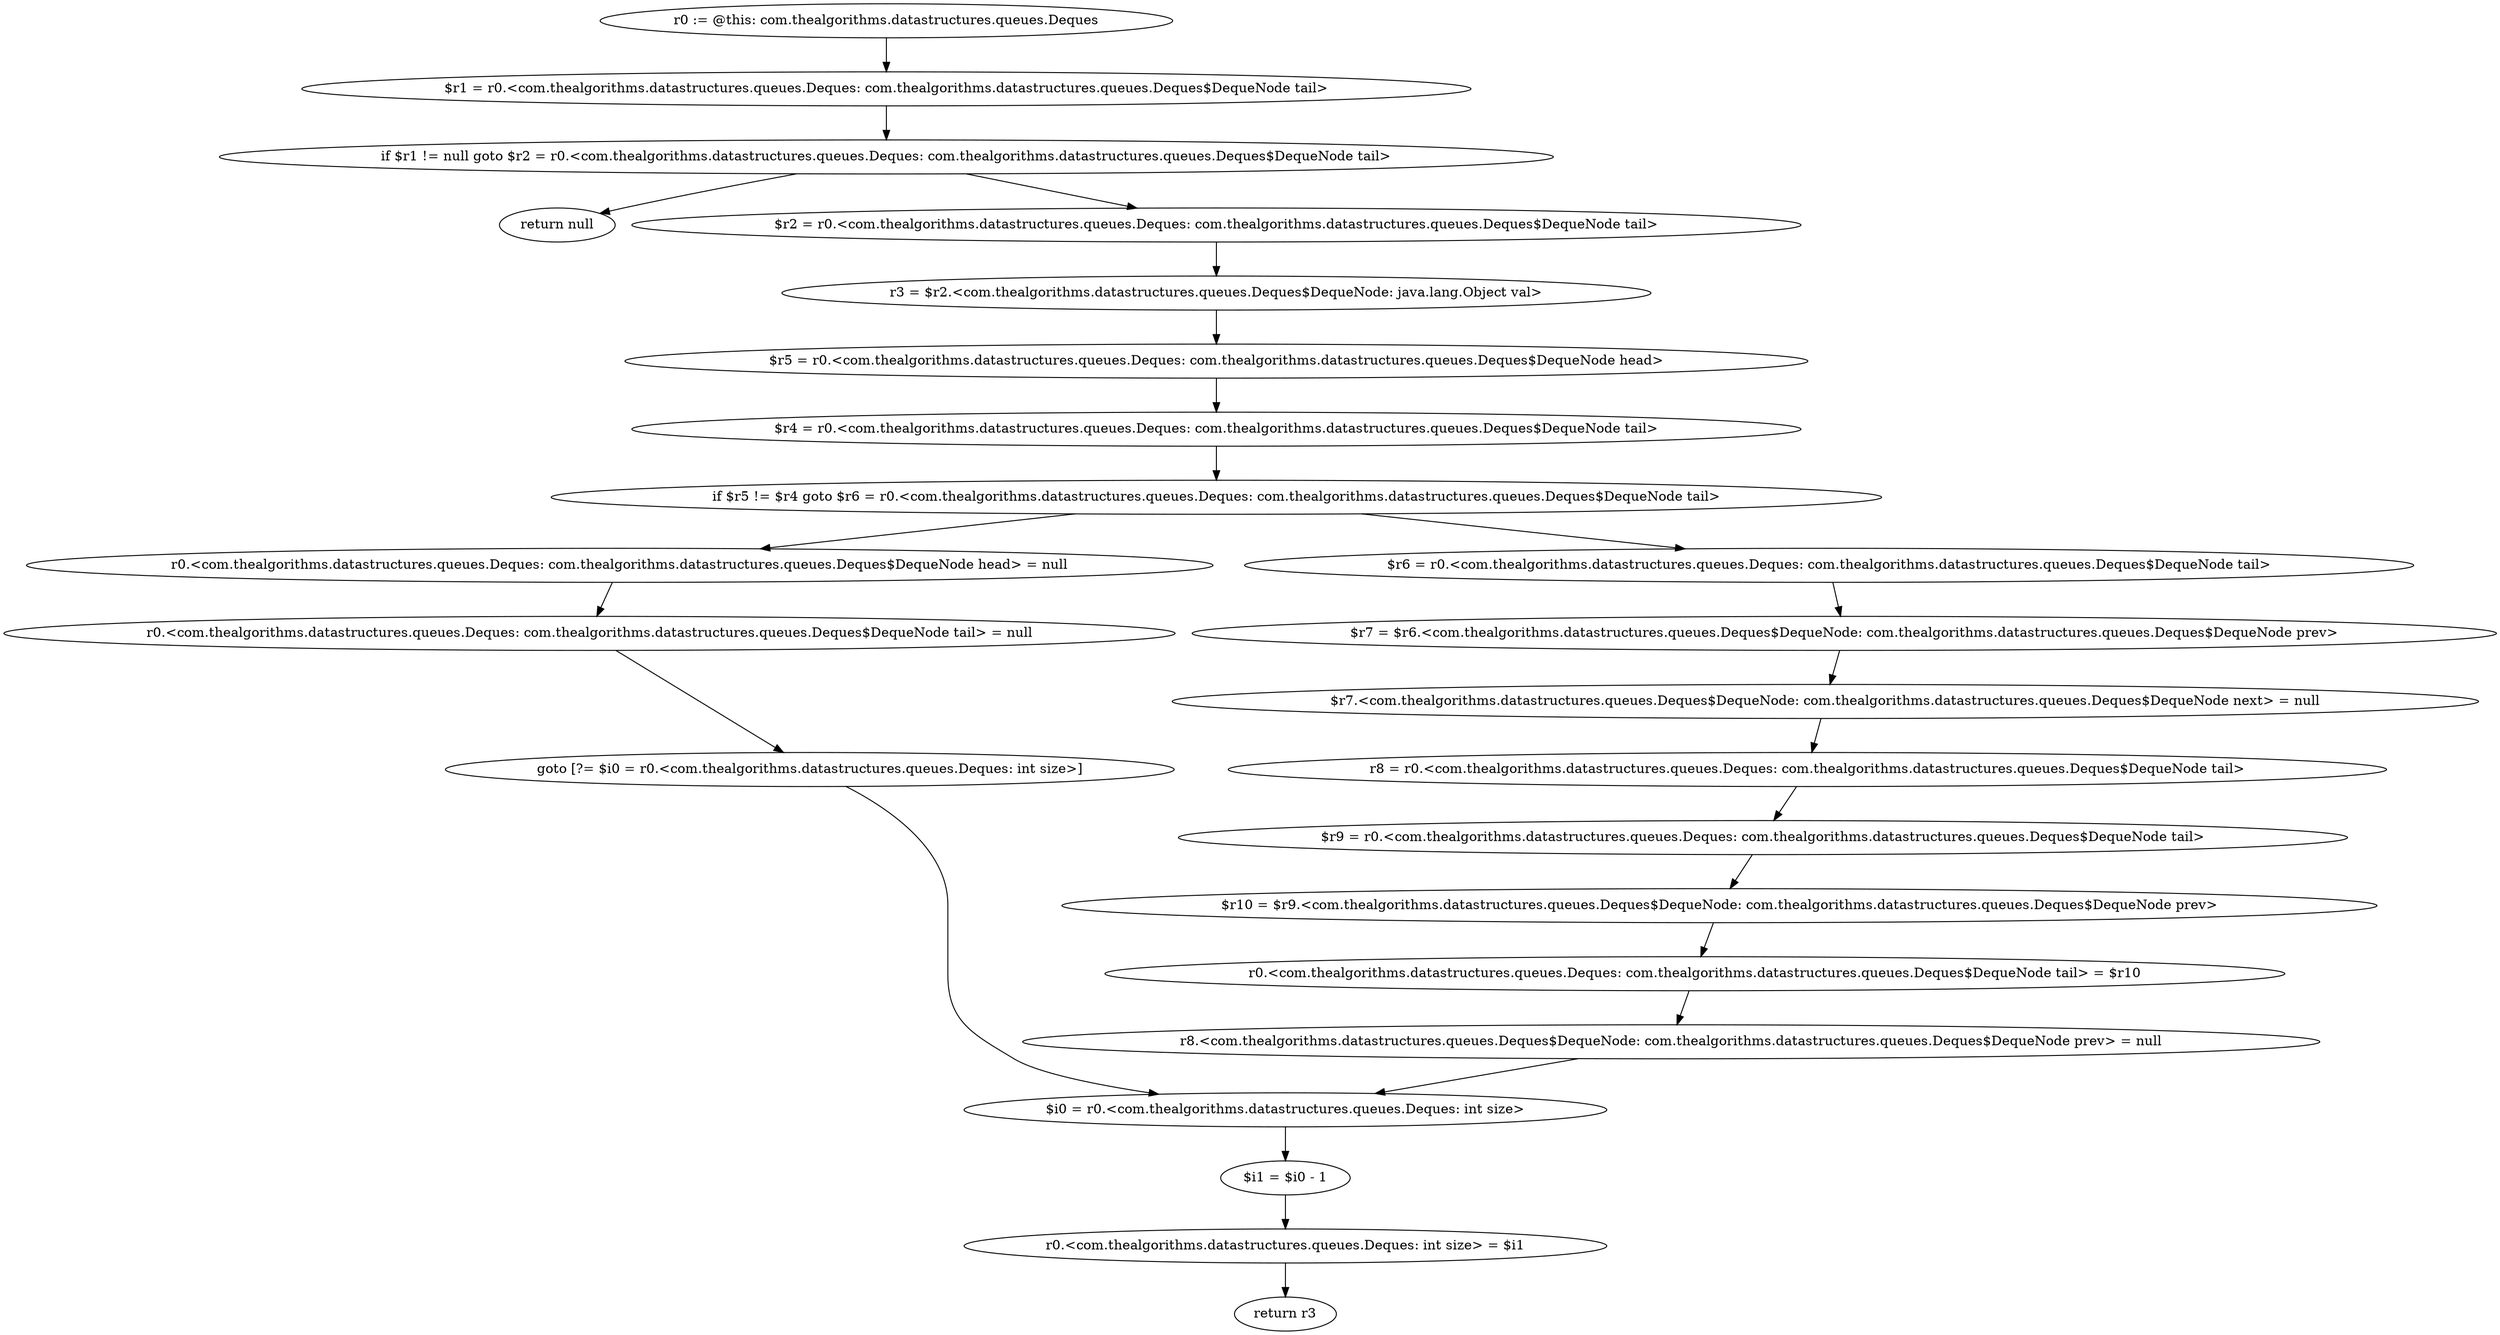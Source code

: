 digraph "unitGraph" {
    "r0 := @this: com.thealgorithms.datastructures.queues.Deques"
    "$r1 = r0.<com.thealgorithms.datastructures.queues.Deques: com.thealgorithms.datastructures.queues.Deques$DequeNode tail>"
    "if $r1 != null goto $r2 = r0.<com.thealgorithms.datastructures.queues.Deques: com.thealgorithms.datastructures.queues.Deques$DequeNode tail>"
    "return null"
    "$r2 = r0.<com.thealgorithms.datastructures.queues.Deques: com.thealgorithms.datastructures.queues.Deques$DequeNode tail>"
    "r3 = $r2.<com.thealgorithms.datastructures.queues.Deques$DequeNode: java.lang.Object val>"
    "$r5 = r0.<com.thealgorithms.datastructures.queues.Deques: com.thealgorithms.datastructures.queues.Deques$DequeNode head>"
    "$r4 = r0.<com.thealgorithms.datastructures.queues.Deques: com.thealgorithms.datastructures.queues.Deques$DequeNode tail>"
    "if $r5 != $r4 goto $r6 = r0.<com.thealgorithms.datastructures.queues.Deques: com.thealgorithms.datastructures.queues.Deques$DequeNode tail>"
    "r0.<com.thealgorithms.datastructures.queues.Deques: com.thealgorithms.datastructures.queues.Deques$DequeNode head> = null"
    "r0.<com.thealgorithms.datastructures.queues.Deques: com.thealgorithms.datastructures.queues.Deques$DequeNode tail> = null"
    "goto [?= $i0 = r0.<com.thealgorithms.datastructures.queues.Deques: int size>]"
    "$r6 = r0.<com.thealgorithms.datastructures.queues.Deques: com.thealgorithms.datastructures.queues.Deques$DequeNode tail>"
    "$r7 = $r6.<com.thealgorithms.datastructures.queues.Deques$DequeNode: com.thealgorithms.datastructures.queues.Deques$DequeNode prev>"
    "$r7.<com.thealgorithms.datastructures.queues.Deques$DequeNode: com.thealgorithms.datastructures.queues.Deques$DequeNode next> = null"
    "r8 = r0.<com.thealgorithms.datastructures.queues.Deques: com.thealgorithms.datastructures.queues.Deques$DequeNode tail>"
    "$r9 = r0.<com.thealgorithms.datastructures.queues.Deques: com.thealgorithms.datastructures.queues.Deques$DequeNode tail>"
    "$r10 = $r9.<com.thealgorithms.datastructures.queues.Deques$DequeNode: com.thealgorithms.datastructures.queues.Deques$DequeNode prev>"
    "r0.<com.thealgorithms.datastructures.queues.Deques: com.thealgorithms.datastructures.queues.Deques$DequeNode tail> = $r10"
    "r8.<com.thealgorithms.datastructures.queues.Deques$DequeNode: com.thealgorithms.datastructures.queues.Deques$DequeNode prev> = null"
    "$i0 = r0.<com.thealgorithms.datastructures.queues.Deques: int size>"
    "$i1 = $i0 - 1"
    "r0.<com.thealgorithms.datastructures.queues.Deques: int size> = $i1"
    "return r3"
    "r0 := @this: com.thealgorithms.datastructures.queues.Deques"->"$r1 = r0.<com.thealgorithms.datastructures.queues.Deques: com.thealgorithms.datastructures.queues.Deques$DequeNode tail>";
    "$r1 = r0.<com.thealgorithms.datastructures.queues.Deques: com.thealgorithms.datastructures.queues.Deques$DequeNode tail>"->"if $r1 != null goto $r2 = r0.<com.thealgorithms.datastructures.queues.Deques: com.thealgorithms.datastructures.queues.Deques$DequeNode tail>";
    "if $r1 != null goto $r2 = r0.<com.thealgorithms.datastructures.queues.Deques: com.thealgorithms.datastructures.queues.Deques$DequeNode tail>"->"return null";
    "if $r1 != null goto $r2 = r0.<com.thealgorithms.datastructures.queues.Deques: com.thealgorithms.datastructures.queues.Deques$DequeNode tail>"->"$r2 = r0.<com.thealgorithms.datastructures.queues.Deques: com.thealgorithms.datastructures.queues.Deques$DequeNode tail>";
    "$r2 = r0.<com.thealgorithms.datastructures.queues.Deques: com.thealgorithms.datastructures.queues.Deques$DequeNode tail>"->"r3 = $r2.<com.thealgorithms.datastructures.queues.Deques$DequeNode: java.lang.Object val>";
    "r3 = $r2.<com.thealgorithms.datastructures.queues.Deques$DequeNode: java.lang.Object val>"->"$r5 = r0.<com.thealgorithms.datastructures.queues.Deques: com.thealgorithms.datastructures.queues.Deques$DequeNode head>";
    "$r5 = r0.<com.thealgorithms.datastructures.queues.Deques: com.thealgorithms.datastructures.queues.Deques$DequeNode head>"->"$r4 = r0.<com.thealgorithms.datastructures.queues.Deques: com.thealgorithms.datastructures.queues.Deques$DequeNode tail>";
    "$r4 = r0.<com.thealgorithms.datastructures.queues.Deques: com.thealgorithms.datastructures.queues.Deques$DequeNode tail>"->"if $r5 != $r4 goto $r6 = r0.<com.thealgorithms.datastructures.queues.Deques: com.thealgorithms.datastructures.queues.Deques$DequeNode tail>";
    "if $r5 != $r4 goto $r6 = r0.<com.thealgorithms.datastructures.queues.Deques: com.thealgorithms.datastructures.queues.Deques$DequeNode tail>"->"r0.<com.thealgorithms.datastructures.queues.Deques: com.thealgorithms.datastructures.queues.Deques$DequeNode head> = null";
    "if $r5 != $r4 goto $r6 = r0.<com.thealgorithms.datastructures.queues.Deques: com.thealgorithms.datastructures.queues.Deques$DequeNode tail>"->"$r6 = r0.<com.thealgorithms.datastructures.queues.Deques: com.thealgorithms.datastructures.queues.Deques$DequeNode tail>";
    "r0.<com.thealgorithms.datastructures.queues.Deques: com.thealgorithms.datastructures.queues.Deques$DequeNode head> = null"->"r0.<com.thealgorithms.datastructures.queues.Deques: com.thealgorithms.datastructures.queues.Deques$DequeNode tail> = null";
    "r0.<com.thealgorithms.datastructures.queues.Deques: com.thealgorithms.datastructures.queues.Deques$DequeNode tail> = null"->"goto [?= $i0 = r0.<com.thealgorithms.datastructures.queues.Deques: int size>]";
    "goto [?= $i0 = r0.<com.thealgorithms.datastructures.queues.Deques: int size>]"->"$i0 = r0.<com.thealgorithms.datastructures.queues.Deques: int size>";
    "$r6 = r0.<com.thealgorithms.datastructures.queues.Deques: com.thealgorithms.datastructures.queues.Deques$DequeNode tail>"->"$r7 = $r6.<com.thealgorithms.datastructures.queues.Deques$DequeNode: com.thealgorithms.datastructures.queues.Deques$DequeNode prev>";
    "$r7 = $r6.<com.thealgorithms.datastructures.queues.Deques$DequeNode: com.thealgorithms.datastructures.queues.Deques$DequeNode prev>"->"$r7.<com.thealgorithms.datastructures.queues.Deques$DequeNode: com.thealgorithms.datastructures.queues.Deques$DequeNode next> = null";
    "$r7.<com.thealgorithms.datastructures.queues.Deques$DequeNode: com.thealgorithms.datastructures.queues.Deques$DequeNode next> = null"->"r8 = r0.<com.thealgorithms.datastructures.queues.Deques: com.thealgorithms.datastructures.queues.Deques$DequeNode tail>";
    "r8 = r0.<com.thealgorithms.datastructures.queues.Deques: com.thealgorithms.datastructures.queues.Deques$DequeNode tail>"->"$r9 = r0.<com.thealgorithms.datastructures.queues.Deques: com.thealgorithms.datastructures.queues.Deques$DequeNode tail>";
    "$r9 = r0.<com.thealgorithms.datastructures.queues.Deques: com.thealgorithms.datastructures.queues.Deques$DequeNode tail>"->"$r10 = $r9.<com.thealgorithms.datastructures.queues.Deques$DequeNode: com.thealgorithms.datastructures.queues.Deques$DequeNode prev>";
    "$r10 = $r9.<com.thealgorithms.datastructures.queues.Deques$DequeNode: com.thealgorithms.datastructures.queues.Deques$DequeNode prev>"->"r0.<com.thealgorithms.datastructures.queues.Deques: com.thealgorithms.datastructures.queues.Deques$DequeNode tail> = $r10";
    "r0.<com.thealgorithms.datastructures.queues.Deques: com.thealgorithms.datastructures.queues.Deques$DequeNode tail> = $r10"->"r8.<com.thealgorithms.datastructures.queues.Deques$DequeNode: com.thealgorithms.datastructures.queues.Deques$DequeNode prev> = null";
    "r8.<com.thealgorithms.datastructures.queues.Deques$DequeNode: com.thealgorithms.datastructures.queues.Deques$DequeNode prev> = null"->"$i0 = r0.<com.thealgorithms.datastructures.queues.Deques: int size>";
    "$i0 = r0.<com.thealgorithms.datastructures.queues.Deques: int size>"->"$i1 = $i0 - 1";
    "$i1 = $i0 - 1"->"r0.<com.thealgorithms.datastructures.queues.Deques: int size> = $i1";
    "r0.<com.thealgorithms.datastructures.queues.Deques: int size> = $i1"->"return r3";
}
